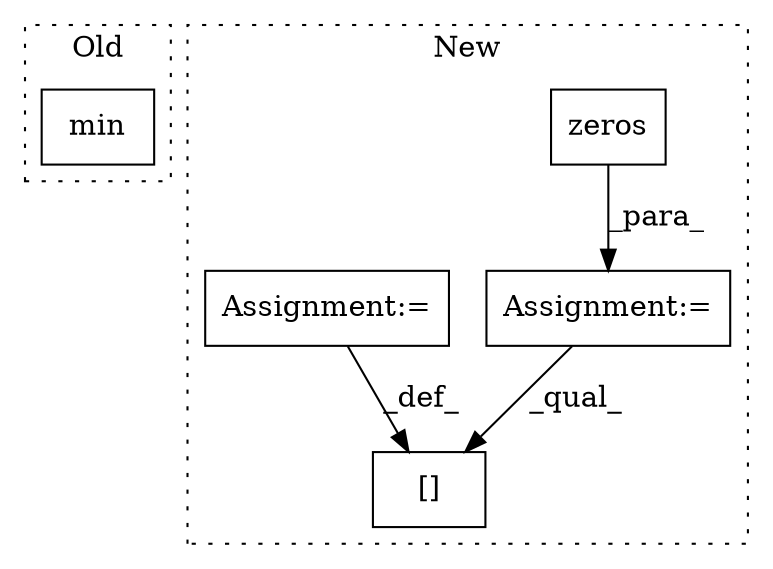 digraph G {
subgraph cluster0 {
1 [label="min" a="32" s="630,635" l="4,1" shape="box"];
label = "Old";
style="dotted";
}
subgraph cluster1 {
2 [label="zeros" a="32" s="502,543" l="11,1" shape="box"];
3 [label="Assignment:=" a="7" s="498" l="1" shape="box"];
4 [label="[]" a="2" s="867,873" l="5,1" shape="box"];
5 [label="Assignment:=" a="7" s="271" l="2" shape="box"];
label = "New";
style="dotted";
}
2 -> 3 [label="_para_"];
3 -> 4 [label="_qual_"];
5 -> 4 [label="_def_"];
}